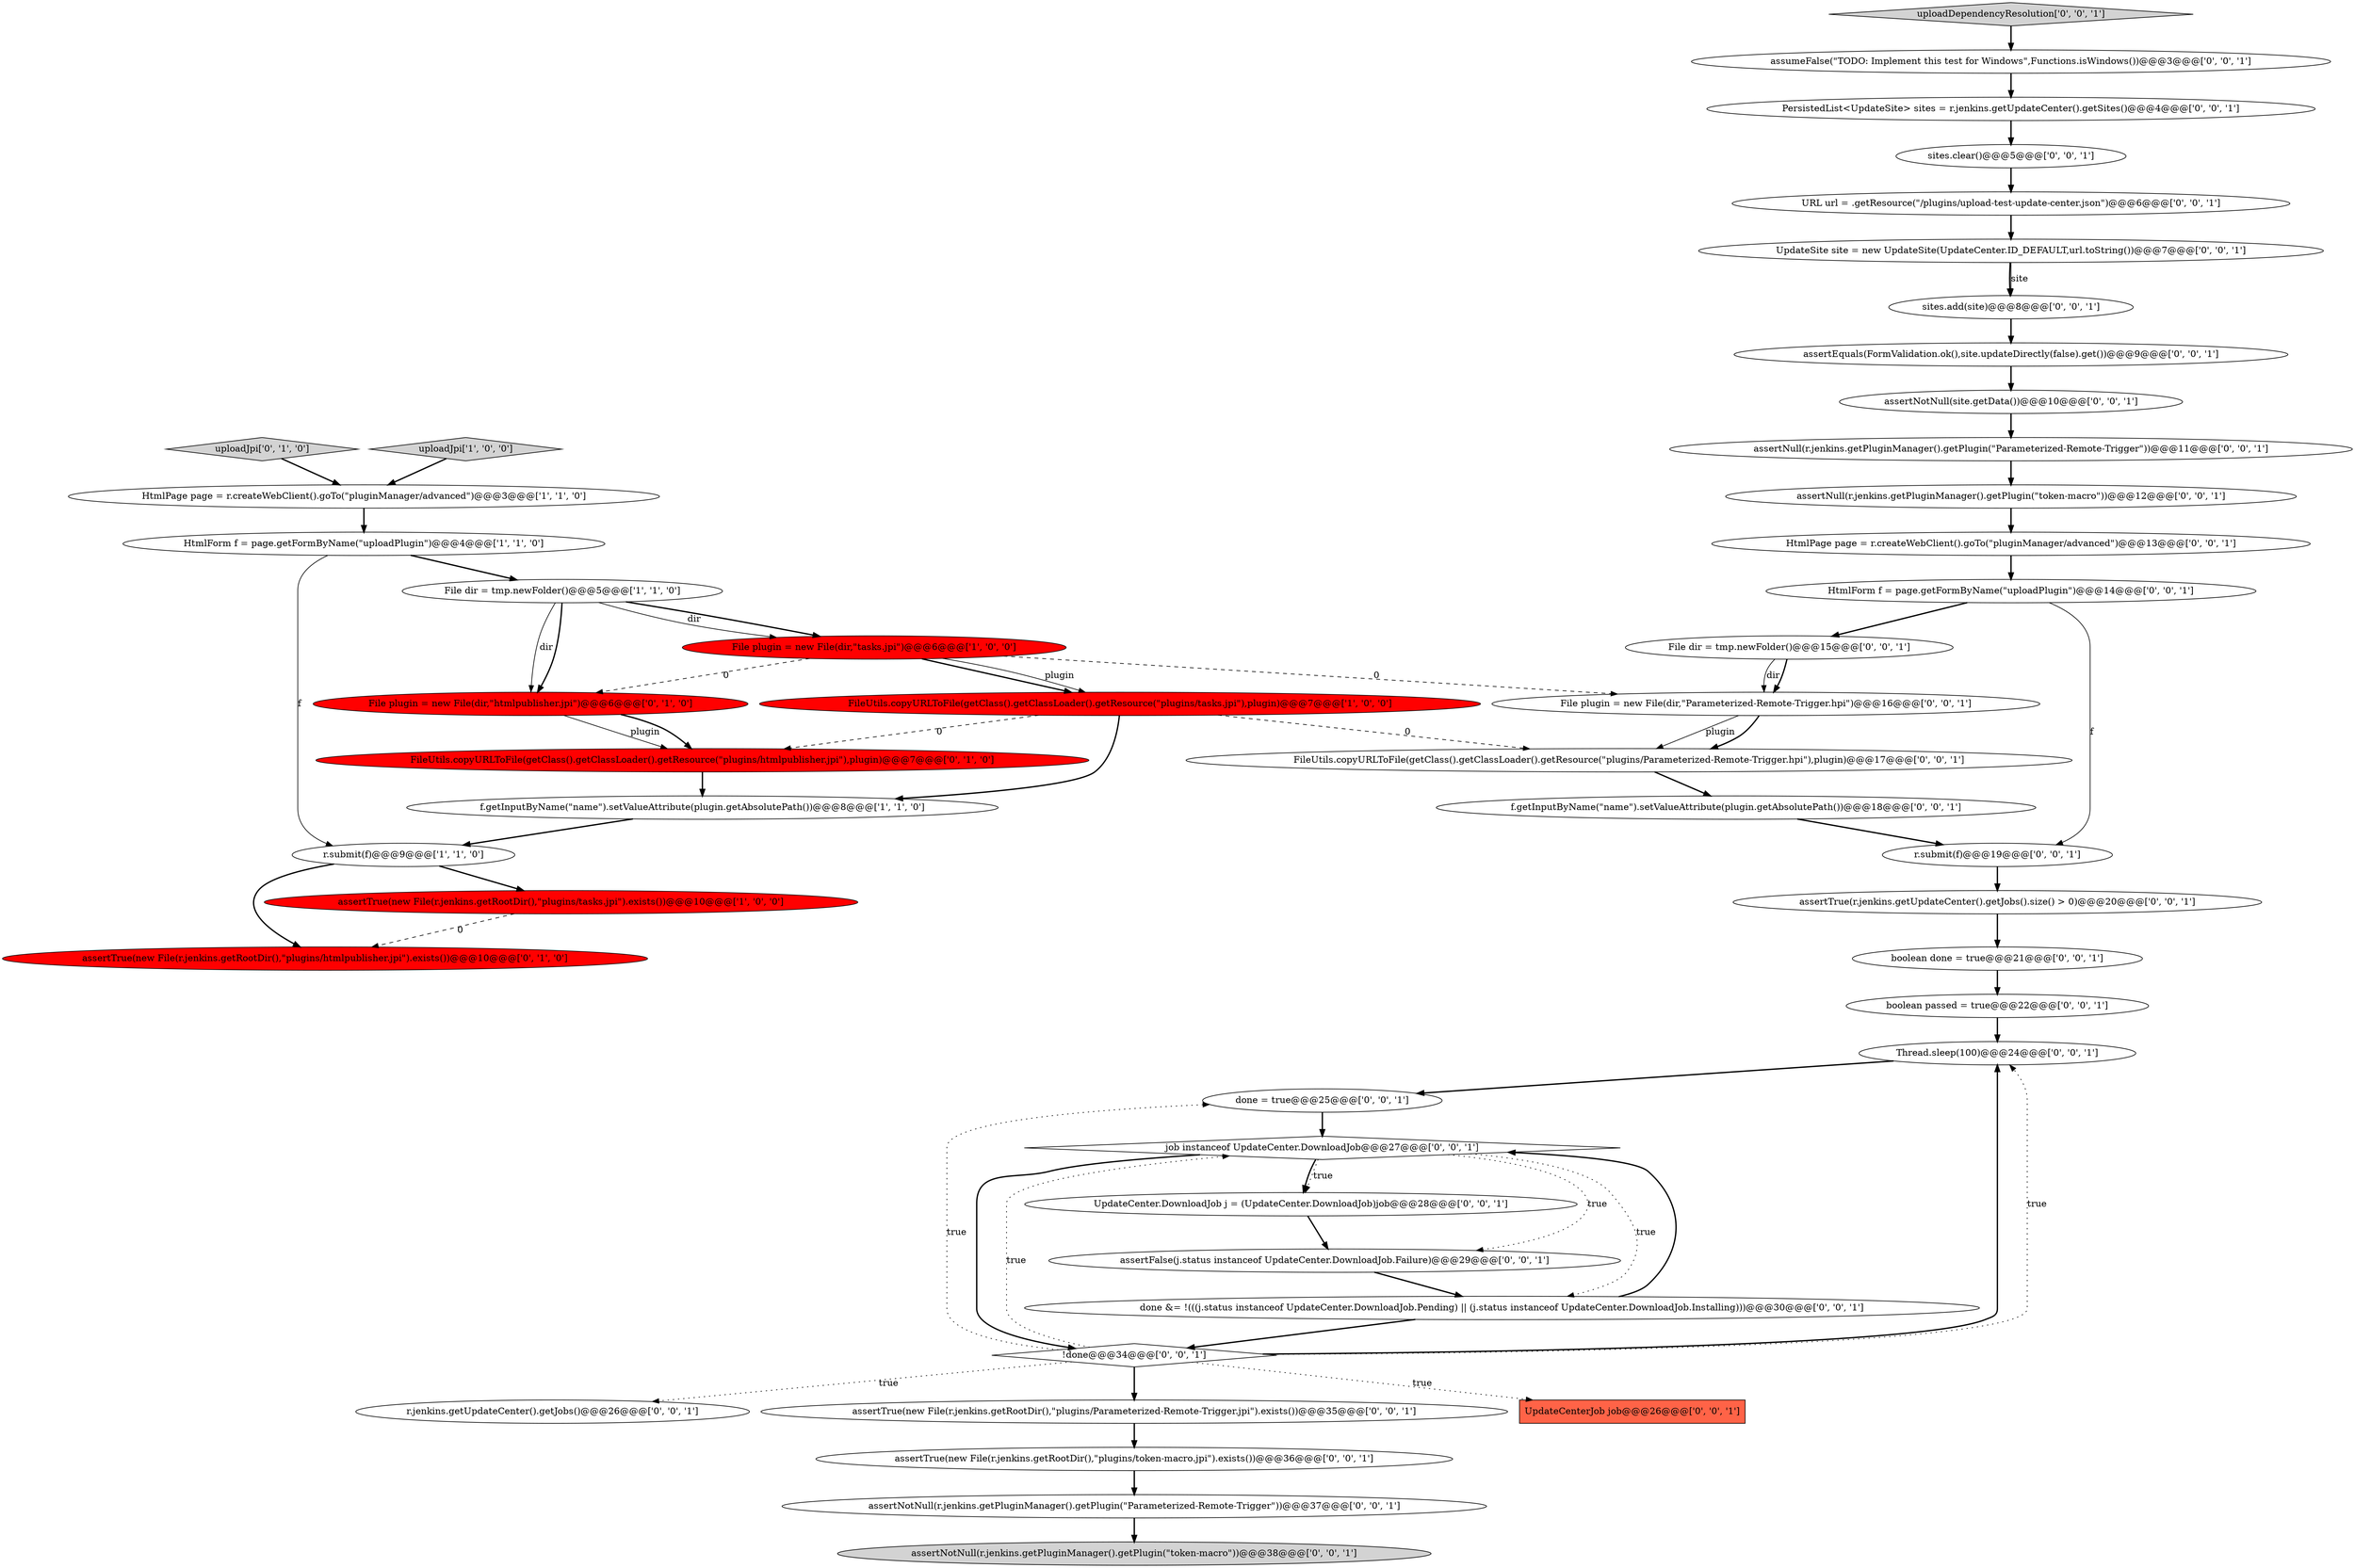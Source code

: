 digraph {
12 [style = filled, label = "assertTrue(new File(r.jenkins.getRootDir(),\"plugins/htmlpublisher.jpi\").exists())@@@10@@@['0', '1', '0']", fillcolor = red, shape = ellipse image = "AAA1AAABBB2BBB"];
27 [style = filled, label = "Thread.sleep(100)@@@24@@@['0', '0', '1']", fillcolor = white, shape = ellipse image = "AAA0AAABBB3BBB"];
32 [style = filled, label = "f.getInputByName(\"name\").setValueAttribute(plugin.getAbsolutePath())@@@18@@@['0', '0', '1']", fillcolor = white, shape = ellipse image = "AAA0AAABBB3BBB"];
44 [style = filled, label = "File dir = tmp.newFolder()@@@15@@@['0', '0', '1']", fillcolor = white, shape = ellipse image = "AAA0AAABBB3BBB"];
9 [style = filled, label = "uploadJpi['0', '1', '0']", fillcolor = lightgray, shape = diamond image = "AAA0AAABBB2BBB"];
18 [style = filled, label = "UpdateCenter.DownloadJob j = (UpdateCenter.DownloadJob)job@@@28@@@['0', '0', '1']", fillcolor = white, shape = ellipse image = "AAA0AAABBB3BBB"];
42 [style = filled, label = "uploadDependencyResolution['0', '0', '1']", fillcolor = lightgray, shape = diamond image = "AAA0AAABBB3BBB"];
34 [style = filled, label = "assertNotNull(r.jenkins.getPluginManager().getPlugin(\"token-macro\"))@@@38@@@['0', '0', '1']", fillcolor = lightgray, shape = ellipse image = "AAA0AAABBB3BBB"];
23 [style = filled, label = "sites.clear()@@@5@@@['0', '0', '1']", fillcolor = white, shape = ellipse image = "AAA0AAABBB3BBB"];
37 [style = filled, label = "r.jenkins.getUpdateCenter().getJobs()@@@26@@@['0', '0', '1']", fillcolor = white, shape = ellipse image = "AAA0AAABBB3BBB"];
11 [style = filled, label = "File plugin = new File(dir,\"htmlpublisher.jpi\")@@@6@@@['0', '1', '0']", fillcolor = red, shape = ellipse image = "AAA1AAABBB2BBB"];
6 [style = filled, label = "FileUtils.copyURLToFile(getClass().getClassLoader().getResource(\"plugins/tasks.jpi\"),plugin)@@@7@@@['1', '0', '0']", fillcolor = red, shape = ellipse image = "AAA1AAABBB1BBB"];
21 [style = filled, label = "!done@@@34@@@['0', '0', '1']", fillcolor = white, shape = diamond image = "AAA0AAABBB3BBB"];
14 [style = filled, label = "done = true@@@25@@@['0', '0', '1']", fillcolor = white, shape = ellipse image = "AAA0AAABBB3BBB"];
1 [style = filled, label = "f.getInputByName(\"name\").setValueAttribute(plugin.getAbsolutePath())@@@8@@@['1', '1', '0']", fillcolor = white, shape = ellipse image = "AAA0AAABBB1BBB"];
3 [style = filled, label = "r.submit(f)@@@9@@@['1', '1', '0']", fillcolor = white, shape = ellipse image = "AAA0AAABBB1BBB"];
22 [style = filled, label = "URL url = .getResource(\"/plugins/upload-test-update-center.json\")@@@6@@@['0', '0', '1']", fillcolor = white, shape = ellipse image = "AAA0AAABBB3BBB"];
24 [style = filled, label = "PersistedList<UpdateSite> sites = r.jenkins.getUpdateCenter().getSites()@@@4@@@['0', '0', '1']", fillcolor = white, shape = ellipse image = "AAA0AAABBB3BBB"];
26 [style = filled, label = "HtmlForm f = page.getFormByName(\"uploadPlugin\")@@@14@@@['0', '0', '1']", fillcolor = white, shape = ellipse image = "AAA0AAABBB3BBB"];
39 [style = filled, label = "r.submit(f)@@@19@@@['0', '0', '1']", fillcolor = white, shape = ellipse image = "AAA0AAABBB3BBB"];
5 [style = filled, label = "File dir = tmp.newFolder()@@@5@@@['1', '1', '0']", fillcolor = white, shape = ellipse image = "AAA0AAABBB1BBB"];
8 [style = filled, label = "uploadJpi['1', '0', '0']", fillcolor = lightgray, shape = diamond image = "AAA0AAABBB1BBB"];
29 [style = filled, label = "UpdateSite site = new UpdateSite(UpdateCenter.ID_DEFAULT,url.toString())@@@7@@@['0', '0', '1']", fillcolor = white, shape = ellipse image = "AAA0AAABBB3BBB"];
28 [style = filled, label = "job instanceof UpdateCenter.DownloadJob@@@27@@@['0', '0', '1']", fillcolor = white, shape = diamond image = "AAA0AAABBB3BBB"];
33 [style = filled, label = "assertTrue(new File(r.jenkins.getRootDir(),\"plugins/token-macro.jpi\").exists())@@@36@@@['0', '0', '1']", fillcolor = white, shape = ellipse image = "AAA0AAABBB3BBB"];
20 [style = filled, label = "assertFalse(j.status instanceof UpdateCenter.DownloadJob.Failure)@@@29@@@['0', '0', '1']", fillcolor = white, shape = ellipse image = "AAA0AAABBB3BBB"];
43 [style = filled, label = "assertNull(r.jenkins.getPluginManager().getPlugin(\"Parameterized-Remote-Trigger\"))@@@11@@@['0', '0', '1']", fillcolor = white, shape = ellipse image = "AAA0AAABBB3BBB"];
17 [style = filled, label = "assertNull(r.jenkins.getPluginManager().getPlugin(\"token-macro\"))@@@12@@@['0', '0', '1']", fillcolor = white, shape = ellipse image = "AAA0AAABBB3BBB"];
19 [style = filled, label = "assertNotNull(site.getData())@@@10@@@['0', '0', '1']", fillcolor = white, shape = ellipse image = "AAA0AAABBB3BBB"];
30 [style = filled, label = "assertNotNull(r.jenkins.getPluginManager().getPlugin(\"Parameterized-Remote-Trigger\"))@@@37@@@['0', '0', '1']", fillcolor = white, shape = ellipse image = "AAA0AAABBB3BBB"];
45 [style = filled, label = "sites.add(site)@@@8@@@['0', '0', '1']", fillcolor = white, shape = ellipse image = "AAA0AAABBB3BBB"];
31 [style = filled, label = "assertTrue(new File(r.jenkins.getRootDir(),\"plugins/Parameterized-Remote-Trigger.jpi\").exists())@@@35@@@['0', '0', '1']", fillcolor = white, shape = ellipse image = "AAA0AAABBB3BBB"];
40 [style = filled, label = "boolean done = true@@@21@@@['0', '0', '1']", fillcolor = white, shape = ellipse image = "AAA0AAABBB3BBB"];
16 [style = filled, label = "FileUtils.copyURLToFile(getClass().getClassLoader().getResource(\"plugins/Parameterized-Remote-Trigger.hpi\"),plugin)@@@17@@@['0', '0', '1']", fillcolor = white, shape = ellipse image = "AAA0AAABBB3BBB"];
15 [style = filled, label = "HtmlPage page = r.createWebClient().goTo(\"pluginManager/advanced\")@@@13@@@['0', '0', '1']", fillcolor = white, shape = ellipse image = "AAA0AAABBB3BBB"];
7 [style = filled, label = "assertTrue(new File(r.jenkins.getRootDir(),\"plugins/tasks.jpi\").exists())@@@10@@@['1', '0', '0']", fillcolor = red, shape = ellipse image = "AAA1AAABBB1BBB"];
25 [style = filled, label = "assertTrue(r.jenkins.getUpdateCenter().getJobs().size() > 0)@@@20@@@['0', '0', '1']", fillcolor = white, shape = ellipse image = "AAA0AAABBB3BBB"];
35 [style = filled, label = "boolean passed = true@@@22@@@['0', '0', '1']", fillcolor = white, shape = ellipse image = "AAA0AAABBB3BBB"];
4 [style = filled, label = "HtmlPage page = r.createWebClient().goTo(\"pluginManager/advanced\")@@@3@@@['1', '1', '0']", fillcolor = white, shape = ellipse image = "AAA0AAABBB1BBB"];
2 [style = filled, label = "HtmlForm f = page.getFormByName(\"uploadPlugin\")@@@4@@@['1', '1', '0']", fillcolor = white, shape = ellipse image = "AAA0AAABBB1BBB"];
36 [style = filled, label = "assumeFalse(\"TODO: Implement this test for Windows\",Functions.isWindows())@@@3@@@['0', '0', '1']", fillcolor = white, shape = ellipse image = "AAA0AAABBB3BBB"];
41 [style = filled, label = "UpdateCenterJob job@@@26@@@['0', '0', '1']", fillcolor = tomato, shape = box image = "AAA0AAABBB3BBB"];
13 [style = filled, label = "File plugin = new File(dir,\"Parameterized-Remote-Trigger.hpi\")@@@16@@@['0', '0', '1']", fillcolor = white, shape = ellipse image = "AAA0AAABBB3BBB"];
38 [style = filled, label = "assertEquals(FormValidation.ok(),site.updateDirectly(false).get())@@@9@@@['0', '0', '1']", fillcolor = white, shape = ellipse image = "AAA0AAABBB3BBB"];
10 [style = filled, label = "FileUtils.copyURLToFile(getClass().getClassLoader().getResource(\"plugins/htmlpublisher.jpi\"),plugin)@@@7@@@['0', '1', '0']", fillcolor = red, shape = ellipse image = "AAA1AAABBB2BBB"];
46 [style = filled, label = "done &= !(((j.status instanceof UpdateCenter.DownloadJob.Pending) || (j.status instanceof UpdateCenter.DownloadJob.Installing)))@@@30@@@['0', '0', '1']", fillcolor = white, shape = ellipse image = "AAA0AAABBB3BBB"];
0 [style = filled, label = "File plugin = new File(dir,\"tasks.jpi\")@@@6@@@['1', '0', '0']", fillcolor = red, shape = ellipse image = "AAA1AAABBB1BBB"];
35->27 [style = bold, label=""];
44->13 [style = solid, label="dir"];
40->35 [style = bold, label=""];
28->18 [style = bold, label=""];
27->14 [style = bold, label=""];
11->10 [style = solid, label="plugin"];
46->28 [style = bold, label=""];
21->27 [style = bold, label=""];
0->6 [style = bold, label=""];
28->20 [style = dotted, label="true"];
5->11 [style = solid, label="dir"];
9->4 [style = bold, label=""];
20->46 [style = bold, label=""];
1->3 [style = bold, label=""];
22->29 [style = bold, label=""];
26->39 [style = solid, label="f"];
21->27 [style = dotted, label="true"];
14->28 [style = bold, label=""];
16->32 [style = bold, label=""];
30->34 [style = bold, label=""];
0->11 [style = dashed, label="0"];
4->2 [style = bold, label=""];
3->12 [style = bold, label=""];
42->36 [style = bold, label=""];
13->16 [style = solid, label="plugin"];
13->16 [style = bold, label=""];
21->28 [style = dotted, label="true"];
38->19 [style = bold, label=""];
29->45 [style = bold, label=""];
15->26 [style = bold, label=""];
6->10 [style = dashed, label="0"];
5->0 [style = solid, label="dir"];
6->1 [style = bold, label=""];
43->17 [style = bold, label=""];
18->20 [style = bold, label=""];
46->21 [style = bold, label=""];
28->21 [style = bold, label=""];
21->41 [style = dotted, label="true"];
23->22 [style = bold, label=""];
36->24 [style = bold, label=""];
21->31 [style = bold, label=""];
28->46 [style = dotted, label="true"];
6->16 [style = dashed, label="0"];
5->0 [style = bold, label=""];
3->7 [style = bold, label=""];
26->44 [style = bold, label=""];
11->10 [style = bold, label=""];
31->33 [style = bold, label=""];
28->18 [style = dotted, label="true"];
45->38 [style = bold, label=""];
0->6 [style = solid, label="plugin"];
0->13 [style = dashed, label="0"];
17->15 [style = bold, label=""];
29->45 [style = solid, label="site"];
33->30 [style = bold, label=""];
21->14 [style = dotted, label="true"];
7->12 [style = dashed, label="0"];
44->13 [style = bold, label=""];
32->39 [style = bold, label=""];
5->11 [style = bold, label=""];
21->37 [style = dotted, label="true"];
39->25 [style = bold, label=""];
8->4 [style = bold, label=""];
10->1 [style = bold, label=""];
19->43 [style = bold, label=""];
2->3 [style = solid, label="f"];
25->40 [style = bold, label=""];
2->5 [style = bold, label=""];
24->23 [style = bold, label=""];
}
